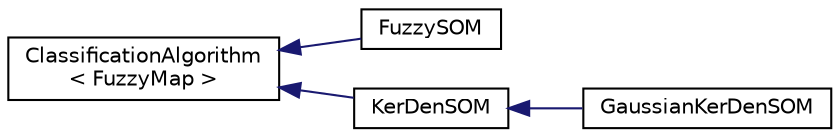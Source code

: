 digraph "Graphical Class Hierarchy"
{
  edge [fontname="Helvetica",fontsize="10",labelfontname="Helvetica",labelfontsize="10"];
  node [fontname="Helvetica",fontsize="10",shape=record];
  rankdir="LR";
  Node0 [label="ClassificationAlgorithm\l\< FuzzyMap \>",height=0.2,width=0.4,color="black", fillcolor="white", style="filled",URL="$classClassificationAlgorithm.html"];
  Node0 -> Node1 [dir="back",color="midnightblue",fontsize="10",style="solid",fontname="Helvetica"];
  Node1 [label="FuzzySOM",height=0.2,width=0.4,color="black", fillcolor="white", style="filled",URL="$classFuzzySOM.html"];
  Node0 -> Node2 [dir="back",color="midnightblue",fontsize="10",style="solid",fontname="Helvetica"];
  Node2 [label="KerDenSOM",height=0.2,width=0.4,color="black", fillcolor="white", style="filled",URL="$classKerDenSOM.html"];
  Node2 -> Node3 [dir="back",color="midnightblue",fontsize="10",style="solid",fontname="Helvetica"];
  Node3 [label="GaussianKerDenSOM",height=0.2,width=0.4,color="black", fillcolor="white", style="filled",URL="$classGaussianKerDenSOM.html"];
}
